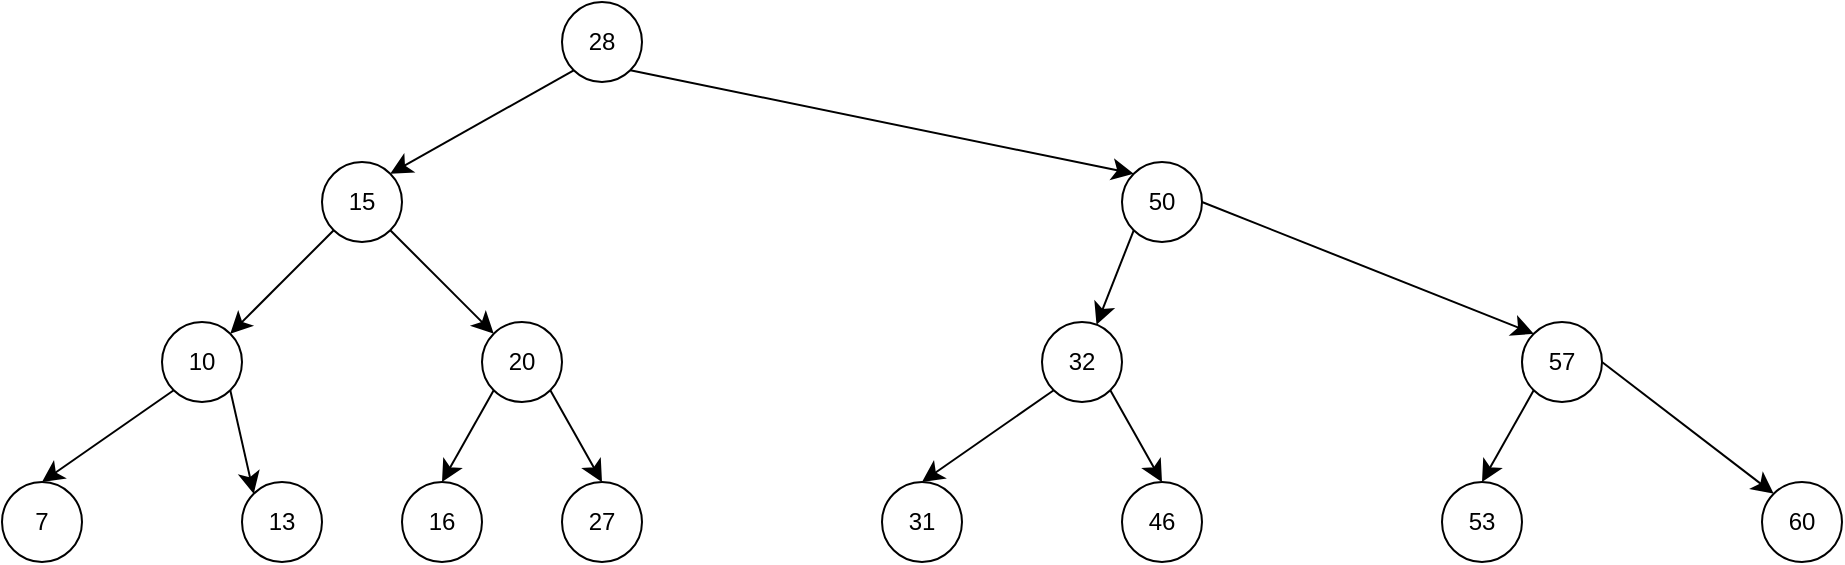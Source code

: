 <mxfile version="26.0.16">
  <diagram name="Page-1" id="wzEg0uHoTiJEtff3s8nC">
    <mxGraphModel dx="1275" dy="321" grid="1" gridSize="10" guides="1" tooltips="1" connect="1" arrows="1" fold="1" page="0" pageScale="1" pageWidth="10000" pageHeight="10000" math="0" shadow="0">
      <root>
        <mxCell id="0" />
        <mxCell id="1" parent="0" />
        <mxCell id="LGagJnv1_jEsa-ETBMmw-1" value="28" style="ellipse;whiteSpace=wrap;html=1;aspect=fixed;" vertex="1" parent="1">
          <mxGeometry x="80" y="240" width="40" height="40" as="geometry" />
        </mxCell>
        <mxCell id="LGagJnv1_jEsa-ETBMmw-2" value="50" style="ellipse;whiteSpace=wrap;html=1;aspect=fixed;" vertex="1" parent="1">
          <mxGeometry x="360" y="320" width="40" height="40" as="geometry" />
        </mxCell>
        <mxCell id="LGagJnv1_jEsa-ETBMmw-3" value="57" style="ellipse;whiteSpace=wrap;html=1;aspect=fixed;" vertex="1" parent="1">
          <mxGeometry x="560" y="400" width="40" height="40" as="geometry" />
        </mxCell>
        <mxCell id="LGagJnv1_jEsa-ETBMmw-5" value="60" style="ellipse;whiteSpace=wrap;html=1;aspect=fixed;" vertex="1" parent="1">
          <mxGeometry x="680" y="480" width="40" height="40" as="geometry" />
        </mxCell>
        <mxCell id="LGagJnv1_jEsa-ETBMmw-6" value="32" style="ellipse;whiteSpace=wrap;html=1;aspect=fixed;" vertex="1" parent="1">
          <mxGeometry x="320" y="400" width="40" height="40" as="geometry" />
        </mxCell>
        <mxCell id="LGagJnv1_jEsa-ETBMmw-7" value="31" style="ellipse;whiteSpace=wrap;html=1;aspect=fixed;" vertex="1" parent="1">
          <mxGeometry x="240" y="480" width="40" height="40" as="geometry" />
        </mxCell>
        <mxCell id="LGagJnv1_jEsa-ETBMmw-9" value="" style="endArrow=classic;html=1;rounded=0;fontSize=12;startSize=8;endSize=8;curved=1;exitX=1;exitY=0.5;exitDx=0;exitDy=0;entryX=0;entryY=0;entryDx=0;entryDy=0;" edge="1" parent="1" source="LGagJnv1_jEsa-ETBMmw-2" target="LGagJnv1_jEsa-ETBMmw-3">
          <mxGeometry width="50" height="50" relative="1" as="geometry">
            <mxPoint x="420" y="490" as="sourcePoint" />
            <mxPoint x="470" y="440" as="targetPoint" />
          </mxGeometry>
        </mxCell>
        <mxCell id="LGagJnv1_jEsa-ETBMmw-10" value="" style="endArrow=classic;html=1;rounded=0;fontSize=12;startSize=8;endSize=8;curved=1;entryX=0;entryY=0;entryDx=0;entryDy=0;exitX=1;exitY=0.5;exitDx=0;exitDy=0;" edge="1" parent="1" source="LGagJnv1_jEsa-ETBMmw-3" target="LGagJnv1_jEsa-ETBMmw-5">
          <mxGeometry width="50" height="50" relative="1" as="geometry">
            <mxPoint x="420" y="490" as="sourcePoint" />
            <mxPoint x="470" y="440" as="targetPoint" />
          </mxGeometry>
        </mxCell>
        <mxCell id="LGagJnv1_jEsa-ETBMmw-16" value="16" style="ellipse;whiteSpace=wrap;html=1;aspect=fixed;" vertex="1" parent="1">
          <mxGeometry y="480" width="40" height="40" as="geometry" />
        </mxCell>
        <mxCell id="LGagJnv1_jEsa-ETBMmw-19" value="10" style="ellipse;whiteSpace=wrap;html=1;aspect=fixed;" vertex="1" parent="1">
          <mxGeometry x="-120" y="400" width="40" height="40" as="geometry" />
        </mxCell>
        <mxCell id="LGagJnv1_jEsa-ETBMmw-24" value="20" style="ellipse;whiteSpace=wrap;html=1;aspect=fixed;" vertex="1" parent="1">
          <mxGeometry x="40" y="400" width="40" height="40" as="geometry" />
        </mxCell>
        <mxCell id="LGagJnv1_jEsa-ETBMmw-31" value="13" style="ellipse;whiteSpace=wrap;html=1;aspect=fixed;" vertex="1" parent="1">
          <mxGeometry x="-80" y="480" width="40" height="40" as="geometry" />
        </mxCell>
        <mxCell id="LGagJnv1_jEsa-ETBMmw-32" value="" style="endArrow=classic;html=1;rounded=0;fontSize=12;startSize=8;endSize=8;curved=1;exitX=1;exitY=1;exitDx=0;exitDy=0;entryX=0;entryY=0;entryDx=0;entryDy=0;" edge="1" parent="1" source="LGagJnv1_jEsa-ETBMmw-1" target="LGagJnv1_jEsa-ETBMmw-2">
          <mxGeometry width="50" height="50" relative="1" as="geometry">
            <mxPoint x="480" y="370" as="sourcePoint" />
            <mxPoint x="530" y="320" as="targetPoint" />
          </mxGeometry>
        </mxCell>
        <mxCell id="LGagJnv1_jEsa-ETBMmw-34" value="" style="endArrow=classic;html=1;rounded=0;fontSize=12;startSize=8;endSize=8;curved=1;exitX=1;exitY=1;exitDx=0;exitDy=0;entryX=0;entryY=0;entryDx=0;entryDy=0;" edge="1" parent="1" source="LGagJnv1_jEsa-ETBMmw-19" target="LGagJnv1_jEsa-ETBMmw-31">
          <mxGeometry width="50" height="50" relative="1" as="geometry">
            <mxPoint x="480" y="370" as="sourcePoint" />
            <mxPoint x="530" y="320" as="targetPoint" />
          </mxGeometry>
        </mxCell>
        <mxCell id="LGagJnv1_jEsa-ETBMmw-35" value="53" style="ellipse;whiteSpace=wrap;html=1;aspect=fixed;" vertex="1" parent="1">
          <mxGeometry x="520" y="480" width="40" height="40" as="geometry" />
        </mxCell>
        <mxCell id="LGagJnv1_jEsa-ETBMmw-36" value="" style="endArrow=classic;html=1;rounded=0;fontSize=12;startSize=8;endSize=8;curved=1;entryX=0.5;entryY=0;entryDx=0;entryDy=0;exitX=0;exitY=1;exitDx=0;exitDy=0;" edge="1" parent="1" source="LGagJnv1_jEsa-ETBMmw-3" target="LGagJnv1_jEsa-ETBMmw-35">
          <mxGeometry width="50" height="50" relative="1" as="geometry">
            <mxPoint x="510" y="400" as="sourcePoint" />
            <mxPoint x="560" y="350" as="targetPoint" />
          </mxGeometry>
        </mxCell>
        <mxCell id="LGagJnv1_jEsa-ETBMmw-37" value="46" style="ellipse;whiteSpace=wrap;html=1;aspect=fixed;" vertex="1" parent="1">
          <mxGeometry x="360" y="480" width="40" height="40" as="geometry" />
        </mxCell>
        <mxCell id="LGagJnv1_jEsa-ETBMmw-39" value="" style="endArrow=classic;html=1;rounded=0;fontSize=12;startSize=8;endSize=8;curved=1;exitX=0;exitY=1;exitDx=0;exitDy=0;" edge="1" parent="1" source="LGagJnv1_jEsa-ETBMmw-2" target="LGagJnv1_jEsa-ETBMmw-6">
          <mxGeometry width="50" height="50" relative="1" as="geometry">
            <mxPoint x="430" y="410" as="sourcePoint" />
            <mxPoint x="480" y="360" as="targetPoint" />
          </mxGeometry>
        </mxCell>
        <mxCell id="LGagJnv1_jEsa-ETBMmw-40" value="" style="endArrow=classic;html=1;rounded=0;fontSize=12;startSize=8;endSize=8;curved=1;exitX=0;exitY=1;exitDx=0;exitDy=0;entryX=0.5;entryY=0;entryDx=0;entryDy=0;" edge="1" parent="1" source="LGagJnv1_jEsa-ETBMmw-6" target="LGagJnv1_jEsa-ETBMmw-7">
          <mxGeometry width="50" height="50" relative="1" as="geometry">
            <mxPoint x="430" y="520" as="sourcePoint" />
            <mxPoint x="480" y="470" as="targetPoint" />
          </mxGeometry>
        </mxCell>
        <mxCell id="LGagJnv1_jEsa-ETBMmw-41" value="" style="endArrow=classic;html=1;rounded=0;fontSize=12;startSize=8;endSize=8;curved=1;exitX=1;exitY=1;exitDx=0;exitDy=0;entryX=0.5;entryY=0;entryDx=0;entryDy=0;" edge="1" parent="1" source="LGagJnv1_jEsa-ETBMmw-6" target="LGagJnv1_jEsa-ETBMmw-37">
          <mxGeometry width="50" height="50" relative="1" as="geometry">
            <mxPoint x="430" y="520" as="sourcePoint" />
            <mxPoint x="480" y="470" as="targetPoint" />
          </mxGeometry>
        </mxCell>
        <mxCell id="LGagJnv1_jEsa-ETBMmw-42" value="7" style="ellipse;whiteSpace=wrap;html=1;aspect=fixed;" vertex="1" parent="1">
          <mxGeometry x="-200" y="480" width="40" height="40" as="geometry" />
        </mxCell>
        <mxCell id="LGagJnv1_jEsa-ETBMmw-43" value="" style="endArrow=classic;html=1;rounded=0;fontSize=12;startSize=8;endSize=8;curved=1;exitX=0;exitY=1;exitDx=0;exitDy=0;entryX=0.5;entryY=0;entryDx=0;entryDy=0;" edge="1" parent="1" source="LGagJnv1_jEsa-ETBMmw-19" target="LGagJnv1_jEsa-ETBMmw-42">
          <mxGeometry width="50" height="50" relative="1" as="geometry">
            <mxPoint x="230" y="470" as="sourcePoint" />
            <mxPoint x="280" y="420" as="targetPoint" />
          </mxGeometry>
        </mxCell>
        <mxCell id="LGagJnv1_jEsa-ETBMmw-44" value="15" style="ellipse;whiteSpace=wrap;html=1;aspect=fixed;" vertex="1" parent="1">
          <mxGeometry x="-40" y="320" width="40" height="40" as="geometry" />
        </mxCell>
        <mxCell id="LGagJnv1_jEsa-ETBMmw-48" value="" style="endArrow=classic;html=1;rounded=0;fontSize=12;startSize=8;endSize=8;curved=1;exitX=0;exitY=1;exitDx=0;exitDy=0;entryX=1;entryY=0;entryDx=0;entryDy=0;" edge="1" parent="1" source="LGagJnv1_jEsa-ETBMmw-1" target="LGagJnv1_jEsa-ETBMmw-44">
          <mxGeometry width="50" height="50" relative="1" as="geometry">
            <mxPoint x="160" y="420" as="sourcePoint" />
            <mxPoint x="210" y="370" as="targetPoint" />
          </mxGeometry>
        </mxCell>
        <mxCell id="LGagJnv1_jEsa-ETBMmw-49" value="" style="endArrow=classic;html=1;rounded=0;fontSize=12;startSize=8;endSize=8;curved=1;entryX=1;entryY=0;entryDx=0;entryDy=0;exitX=0;exitY=1;exitDx=0;exitDy=0;" edge="1" parent="1" source="LGagJnv1_jEsa-ETBMmw-44" target="LGagJnv1_jEsa-ETBMmw-19">
          <mxGeometry width="50" height="50" relative="1" as="geometry">
            <mxPoint x="160" y="420" as="sourcePoint" />
            <mxPoint x="210" y="370" as="targetPoint" />
          </mxGeometry>
        </mxCell>
        <mxCell id="LGagJnv1_jEsa-ETBMmw-50" value="" style="endArrow=classic;html=1;rounded=0;fontSize=12;startSize=8;endSize=8;curved=1;exitX=1;exitY=1;exitDx=0;exitDy=0;entryX=0;entryY=0;entryDx=0;entryDy=0;" edge="1" parent="1" source="LGagJnv1_jEsa-ETBMmw-44" target="LGagJnv1_jEsa-ETBMmw-24">
          <mxGeometry width="50" height="50" relative="1" as="geometry">
            <mxPoint x="160" y="420" as="sourcePoint" />
            <mxPoint x="210" y="370" as="targetPoint" />
          </mxGeometry>
        </mxCell>
        <mxCell id="LGagJnv1_jEsa-ETBMmw-52" value="27" style="ellipse;whiteSpace=wrap;html=1;aspect=fixed;" vertex="1" parent="1">
          <mxGeometry x="80" y="480" width="40" height="40" as="geometry" />
        </mxCell>
        <mxCell id="LGagJnv1_jEsa-ETBMmw-54" value="" style="endArrow=classic;html=1;rounded=0;fontSize=12;startSize=8;endSize=8;curved=1;exitX=0;exitY=1;exitDx=0;exitDy=0;entryX=0.5;entryY=0;entryDx=0;entryDy=0;" edge="1" parent="1" source="LGagJnv1_jEsa-ETBMmw-24" target="LGagJnv1_jEsa-ETBMmw-16">
          <mxGeometry width="50" height="50" relative="1" as="geometry">
            <mxPoint x="150" y="480" as="sourcePoint" />
            <mxPoint x="200" y="430" as="targetPoint" />
          </mxGeometry>
        </mxCell>
        <mxCell id="LGagJnv1_jEsa-ETBMmw-55" value="" style="endArrow=classic;html=1;rounded=0;fontSize=12;startSize=8;endSize=8;curved=1;exitX=1;exitY=1;exitDx=0;exitDy=0;entryX=0.5;entryY=0;entryDx=0;entryDy=0;" edge="1" parent="1" source="LGagJnv1_jEsa-ETBMmw-24" target="LGagJnv1_jEsa-ETBMmw-52">
          <mxGeometry width="50" height="50" relative="1" as="geometry">
            <mxPoint x="150" y="480" as="sourcePoint" />
            <mxPoint x="200" y="430" as="targetPoint" />
          </mxGeometry>
        </mxCell>
      </root>
    </mxGraphModel>
  </diagram>
</mxfile>
